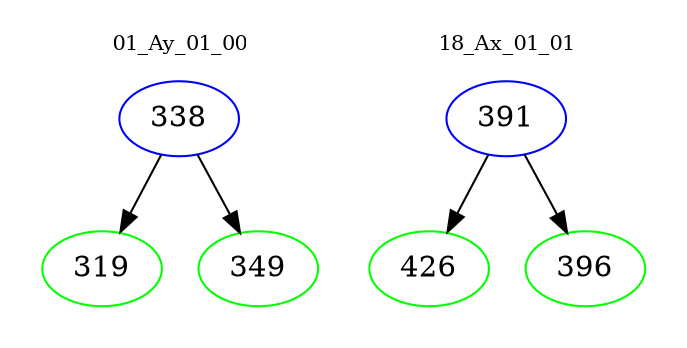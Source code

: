 digraph{
subgraph cluster_0 {
color = white
label = "01_Ay_01_00";
fontsize=10;
T0_338 [label="338", color="blue"]
T0_338 -> T0_319 [color="black"]
T0_319 [label="319", color="green"]
T0_338 -> T0_349 [color="black"]
T0_349 [label="349", color="green"]
}
subgraph cluster_1 {
color = white
label = "18_Ax_01_01";
fontsize=10;
T1_391 [label="391", color="blue"]
T1_391 -> T1_426 [color="black"]
T1_426 [label="426", color="green"]
T1_391 -> T1_396 [color="black"]
T1_396 [label="396", color="green"]
}
}
